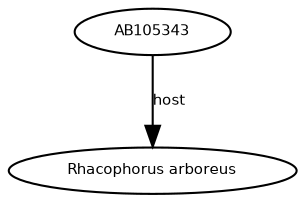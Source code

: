 digraph G {
size="3,3";
node [fontsize=7, fontname="Helvetica"];
edge [fontsize=7, fontname="Helvetica"];
node0 [label="Rhacophorus arboreus", width=0.27433100247,height=0.27433100247];
node1 [label="AB105343", width=0.27433100247,height=0.27433100247];
node1 -> node0 [label="host"];
}

